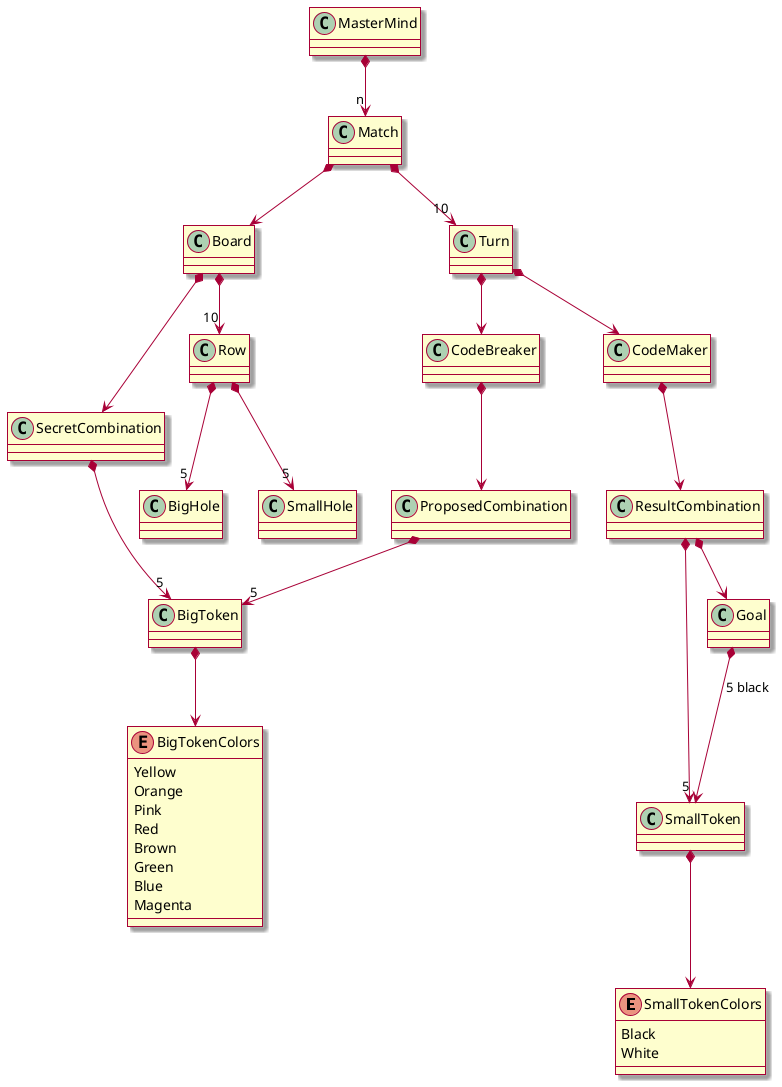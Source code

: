 @startuml domain_model

skin rose

' definiciones

enum SmallTokenColors {
    Black
    White
}
enum BigTokenColors {
    Yellow
    Orange
    Pink
    Red
    Brown
    Green
    Blue
    Magenta
}

' relaciones

MasterMind *--> "n" Match

Match *--> Board
Match *--> "10" Turn


Turn *--> CodeBreaker
Turn *--> CodeMaker
CodeBreaker *--> ProposedCombination
CodeMaker *--> ResultCombination

Board *--> SecretCombination
Board *--> "10" Row

Row *--> "5" BigHole
Row *--> "5" SmallHole

BigToken *--> BigTokenColors
SmallToken *--> SmallTokenColors

SecretCombination *--> "5" BigToken
ProposedCombination *--> "5" BigToken
ResultCombination *--> "5" SmallToken
ResultCombination *--> Goal
Goal *--> SmallToken : 5 black


@enduml